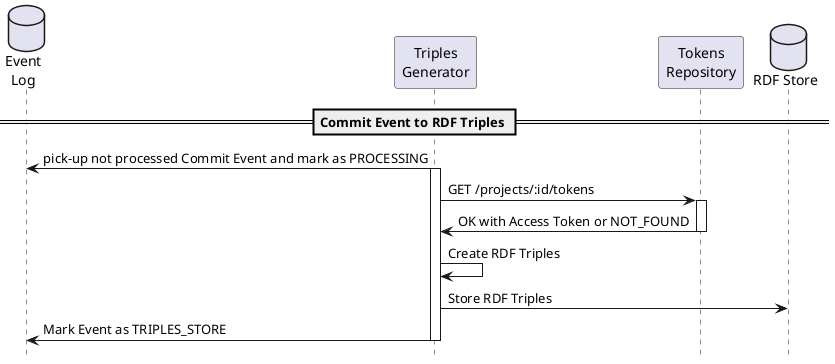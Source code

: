     @startuml
    hide footbox
    skinparam shadowing false

    database "Event\nLog" as Log
    participant "Triples\nGenerator" as Triples
    participant "Tokens\nRepository" as Tokens
    database "RDF Store" as Jena

    == Commit Event to RDF Triples ==
    Triples->Log: pick-up not processed Commit Event and mark as PROCESSING
    activate Triples
    Triples->Tokens: GET /projects/:id/tokens
    activate Tokens
    Tokens->Triples: OK with Access Token or NOT_FOUND
    deactivate Tokens
    Triples->Triples: Create RDF Triples
    Triples->Jena: Store RDF Triples
    Triples->Log: Mark Event as TRIPLES_STORE
    deactivate Triples

    @enduml
